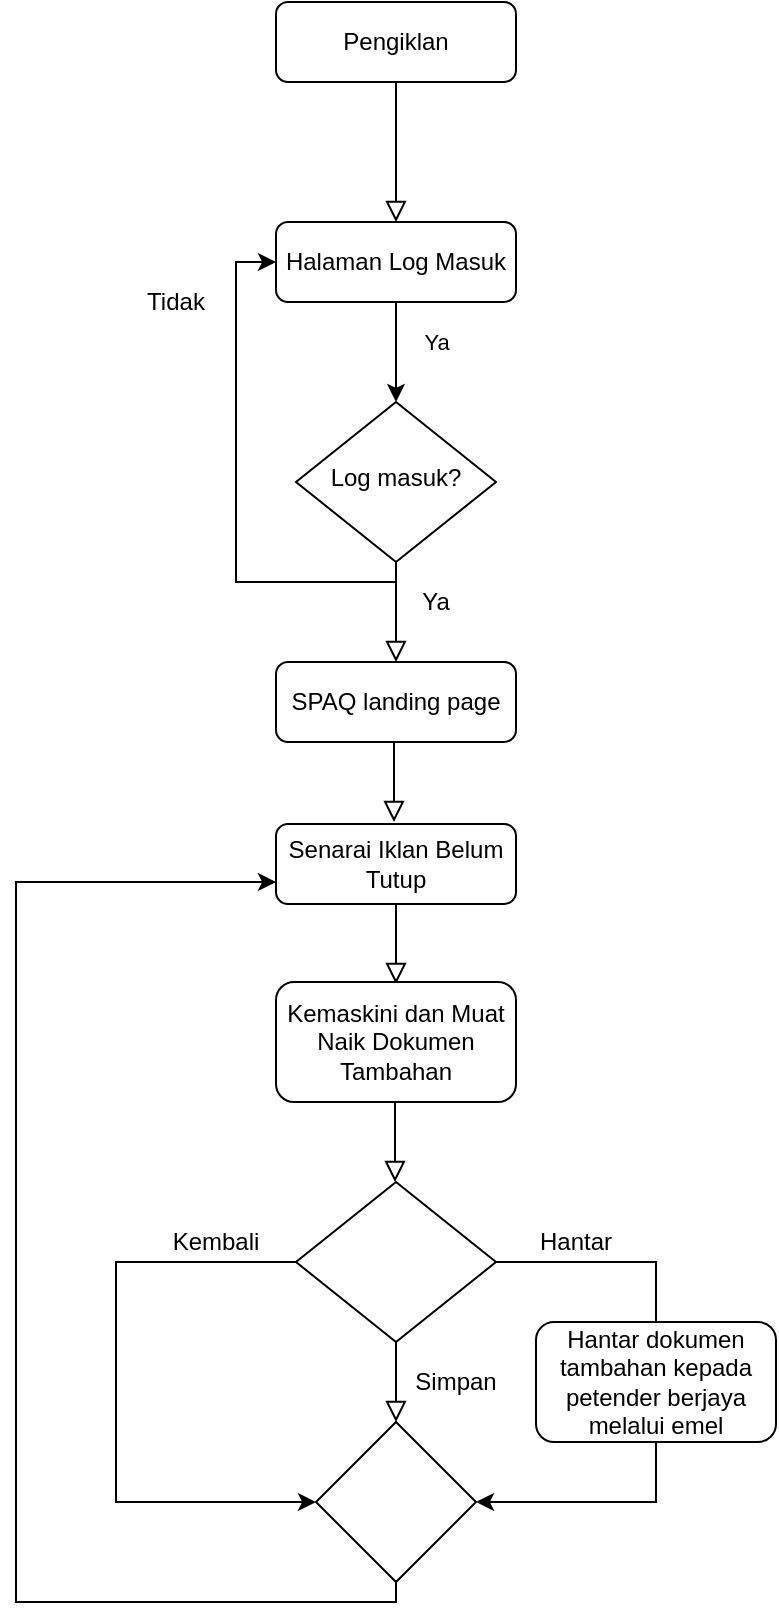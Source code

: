 <mxfile version="16.5.1" type="device"><diagram id="RUppjT8UqwsbvyXMilYc" name="Page-1"><mxGraphModel dx="1038" dy="649" grid="1" gridSize="10" guides="1" tooltips="1" connect="1" arrows="1" fold="1" page="1" pageScale="1" pageWidth="850" pageHeight="1100" math="0" shadow="0"><root><mxCell id="0"/><mxCell id="1" parent="0"/><mxCell id="KTUM-UNh75hcm69Hg0U--1" value="" style="rounded=0;html=1;jettySize=auto;orthogonalLoop=1;fontSize=11;endArrow=block;endFill=0;endSize=8;strokeWidth=1;shadow=0;labelBackgroundColor=none;edgeStyle=orthogonalEdgeStyle;" edge="1" parent="1" source="KTUM-UNh75hcm69Hg0U--2"><mxGeometry relative="1" as="geometry"><mxPoint x="400" y="150" as="targetPoint"/><Array as="points"><mxPoint x="400" y="110"/><mxPoint x="400" y="110"/></Array></mxGeometry></mxCell><mxCell id="KTUM-UNh75hcm69Hg0U--2" value="Pengiklan" style="rounded=1;whiteSpace=wrap;html=1;fontSize=12;glass=0;strokeWidth=1;shadow=0;" vertex="1" parent="1"><mxGeometry x="340" y="40" width="120" height="40" as="geometry"/></mxCell><mxCell id="KTUM-UNh75hcm69Hg0U--3" value="Ya" style="rounded=0;html=1;jettySize=auto;orthogonalLoop=1;fontSize=11;endArrow=block;endFill=0;endSize=8;strokeWidth=1;shadow=0;labelBackgroundColor=none;edgeStyle=orthogonalEdgeStyle;" edge="1" parent="1" source="KTUM-UNh75hcm69Hg0U--5"><mxGeometry x="-1" y="112" relative="1" as="geometry"><mxPoint x="-92" y="-110" as="offset"/><mxPoint x="400" y="370" as="targetPoint"/></mxGeometry></mxCell><mxCell id="KTUM-UNh75hcm69Hg0U--4" style="edgeStyle=orthogonalEdgeStyle;rounded=0;orthogonalLoop=1;jettySize=auto;html=1;entryX=0;entryY=0.5;entryDx=0;entryDy=0;" edge="1" parent="1" source="KTUM-UNh75hcm69Hg0U--5" target="KTUM-UNh75hcm69Hg0U--8"><mxGeometry relative="1" as="geometry"><Array as="points"><mxPoint x="400" y="330"/><mxPoint x="320" y="330"/><mxPoint x="320" y="170"/></Array></mxGeometry></mxCell><mxCell id="KTUM-UNh75hcm69Hg0U--5" value="Log masuk?" style="rhombus;whiteSpace=wrap;html=1;shadow=0;fontFamily=Helvetica;fontSize=12;align=center;strokeWidth=1;spacing=6;spacingTop=-4;" vertex="1" parent="1"><mxGeometry x="350" y="240" width="100" height="80" as="geometry"/></mxCell><mxCell id="KTUM-UNh75hcm69Hg0U--6" value="SPAQ landing page" style="rounded=1;whiteSpace=wrap;html=1;fontSize=12;glass=0;strokeWidth=1;shadow=0;" vertex="1" parent="1"><mxGeometry x="340" y="370" width="120" height="40" as="geometry"/></mxCell><mxCell id="KTUM-UNh75hcm69Hg0U--7" style="edgeStyle=orthogonalEdgeStyle;rounded=0;orthogonalLoop=1;jettySize=auto;html=1;entryX=0.5;entryY=0;entryDx=0;entryDy=0;" edge="1" parent="1" source="KTUM-UNh75hcm69Hg0U--8" target="KTUM-UNh75hcm69Hg0U--5"><mxGeometry relative="1" as="geometry"/></mxCell><mxCell id="KTUM-UNh75hcm69Hg0U--8" value="Halaman Log Masuk" style="rounded=1;whiteSpace=wrap;html=1;fontSize=12;glass=0;strokeWidth=1;shadow=0;strokeColor=#000000;" vertex="1" parent="1"><mxGeometry x="340" y="150" width="120" height="40" as="geometry"/></mxCell><mxCell id="KTUM-UNh75hcm69Hg0U--9" value="Tidak" style="text;html=1;strokeColor=none;fillColor=none;align=center;verticalAlign=middle;whiteSpace=wrap;rounded=0;" vertex="1" parent="1"><mxGeometry x="270" y="180" width="40" height="20" as="geometry"/></mxCell><mxCell id="KTUM-UNh75hcm69Hg0U--10" value="Ya" style="text;html=1;strokeColor=none;fillColor=none;align=center;verticalAlign=middle;whiteSpace=wrap;rounded=0;" vertex="1" parent="1"><mxGeometry x="400" y="330" width="40" height="20" as="geometry"/></mxCell><mxCell id="KTUM-UNh75hcm69Hg0U--11" value="" style="rounded=0;html=1;jettySize=auto;orthogonalLoop=1;fontSize=11;endArrow=block;endFill=0;endSize=8;strokeWidth=1;shadow=0;labelBackgroundColor=none;edgeStyle=orthogonalEdgeStyle;" edge="1" parent="1"><mxGeometry relative="1" as="geometry"><mxPoint x="399" y="450" as="targetPoint"/><Array as="points"><mxPoint x="399" y="440"/><mxPoint x="399" y="440"/></Array><mxPoint x="399" y="410" as="sourcePoint"/></mxGeometry></mxCell><mxCell id="KTUM-UNh75hcm69Hg0U--12" value="Senarai Iklan Belum Tutup" style="rounded=1;whiteSpace=wrap;html=1;fontSize=12;glass=0;strokeWidth=1;shadow=0;" vertex="1" parent="1"><mxGeometry x="340" y="451" width="120" height="40" as="geometry"/></mxCell><mxCell id="KTUM-UNh75hcm69Hg0U--13" value="" style="rounded=0;html=1;jettySize=auto;orthogonalLoop=1;fontSize=11;endArrow=block;endFill=0;endSize=8;strokeWidth=1;shadow=0;labelBackgroundColor=none;edgeStyle=orthogonalEdgeStyle;" edge="1" parent="1"><mxGeometry relative="1" as="geometry"><mxPoint x="400" y="531" as="targetPoint"/><Array as="points"><mxPoint x="400" y="521"/><mxPoint x="400" y="521"/></Array><mxPoint x="400" y="491" as="sourcePoint"/></mxGeometry></mxCell><mxCell id="KTUM-UNh75hcm69Hg0U--14" value="Kemaskini dan Muat Naik Dokumen Tambahan" style="rounded=1;whiteSpace=wrap;html=1;fontSize=12;glass=0;strokeWidth=1;shadow=0;" vertex="1" parent="1"><mxGeometry x="340" y="530" width="120" height="60" as="geometry"/></mxCell><mxCell id="KTUM-UNh75hcm69Hg0U--15" value="" style="rhombus;whiteSpace=wrap;html=1;shadow=0;fontFamily=Helvetica;fontSize=12;align=center;strokeWidth=1;spacing=6;spacingTop=-4;" vertex="1" parent="1"><mxGeometry x="350" y="630" width="100" height="80" as="geometry"/></mxCell><mxCell id="KTUM-UNh75hcm69Hg0U--16" style="edgeStyle=orthogonalEdgeStyle;rounded=0;orthogonalLoop=1;jettySize=auto;html=1;entryX=0;entryY=0.5;entryDx=0;entryDy=0;" edge="1" parent="1" target="KTUM-UNh75hcm69Hg0U--24"><mxGeometry relative="1" as="geometry"><Array as="points"><mxPoint x="260" y="670"/><mxPoint x="260" y="790"/></Array><mxPoint x="350" y="670" as="sourcePoint"/><mxPoint x="330" y="470" as="targetPoint"/></mxGeometry></mxCell><mxCell id="KTUM-UNh75hcm69Hg0U--18" value="" style="rounded=0;html=1;jettySize=auto;orthogonalLoop=1;fontSize=11;endArrow=block;endFill=0;endSize=8;strokeWidth=1;shadow=0;labelBackgroundColor=none;edgeStyle=orthogonalEdgeStyle;" edge="1" parent="1"><mxGeometry relative="1" as="geometry"><mxPoint x="399.5" y="630" as="targetPoint"/><Array as="points"><mxPoint x="399.5" y="620"/><mxPoint x="399.5" y="620"/></Array><mxPoint x="399.5" y="590" as="sourcePoint"/></mxGeometry></mxCell><mxCell id="KTUM-UNh75hcm69Hg0U--19" value="Kembali" style="text;html=1;strokeColor=none;fillColor=none;align=center;verticalAlign=middle;whiteSpace=wrap;rounded=0;" vertex="1" parent="1"><mxGeometry x="290" y="650" width="40" height="20" as="geometry"/></mxCell><mxCell id="KTUM-UNh75hcm69Hg0U--20" style="edgeStyle=orthogonalEdgeStyle;rounded=0;orthogonalLoop=1;jettySize=auto;html=1;entryX=1;entryY=0.5;entryDx=0;entryDy=0;exitX=1;exitY=0.5;exitDx=0;exitDy=0;" edge="1" parent="1" source="KTUM-UNh75hcm69Hg0U--15" target="KTUM-UNh75hcm69Hg0U--24"><mxGeometry relative="1" as="geometry"><Array as="points"><mxPoint x="530" y="670"/><mxPoint x="530" y="790"/></Array><mxPoint x="620" y="660" as="sourcePoint"/><mxPoint x="610" y="461" as="targetPoint"/></mxGeometry></mxCell><mxCell id="KTUM-UNh75hcm69Hg0U--24" value="" style="rhombus;whiteSpace=wrap;html=1;" vertex="1" parent="1"><mxGeometry x="360" y="750" width="80" height="80" as="geometry"/></mxCell><mxCell id="KTUM-UNh75hcm69Hg0U--25" value="" style="rounded=0;html=1;jettySize=auto;orthogonalLoop=1;fontSize=11;endArrow=block;endFill=0;endSize=8;strokeWidth=1;shadow=0;labelBackgroundColor=none;edgeStyle=orthogonalEdgeStyle;" edge="1" parent="1"><mxGeometry relative="1" as="geometry"><mxPoint x="400" y="750" as="targetPoint"/><Array as="points"><mxPoint x="400" y="740"/><mxPoint x="400" y="740"/></Array><mxPoint x="400" y="710" as="sourcePoint"/></mxGeometry></mxCell><mxCell id="KTUM-UNh75hcm69Hg0U--26" value="Simpan" style="text;html=1;strokeColor=none;fillColor=none;align=center;verticalAlign=middle;whiteSpace=wrap;rounded=0;" vertex="1" parent="1"><mxGeometry x="410" y="720" width="40" height="20" as="geometry"/></mxCell><mxCell id="KTUM-UNh75hcm69Hg0U--27" value="Hantar" style="text;html=1;strokeColor=none;fillColor=none;align=center;verticalAlign=middle;whiteSpace=wrap;rounded=0;" vertex="1" parent="1"><mxGeometry x="470" y="650" width="40" height="20" as="geometry"/></mxCell><mxCell id="KTUM-UNh75hcm69Hg0U--28" value="Hantar dokumen tambahan kepada petender berjaya melalui emel" style="rounded=1;whiteSpace=wrap;html=1;" vertex="1" parent="1"><mxGeometry x="470" y="700" width="120" height="60" as="geometry"/></mxCell><mxCell id="KTUM-UNh75hcm69Hg0U--29" style="edgeStyle=orthogonalEdgeStyle;rounded=0;orthogonalLoop=1;jettySize=auto;html=1;" edge="1" parent="1"><mxGeometry relative="1" as="geometry"><Array as="points"><mxPoint x="400" y="840"/><mxPoint x="210" y="840"/><mxPoint x="210" y="480"/><mxPoint x="340" y="480"/></Array><mxPoint x="400" y="830" as="sourcePoint"/><mxPoint x="340" y="480" as="targetPoint"/></mxGeometry></mxCell></root></mxGraphModel></diagram></mxfile>